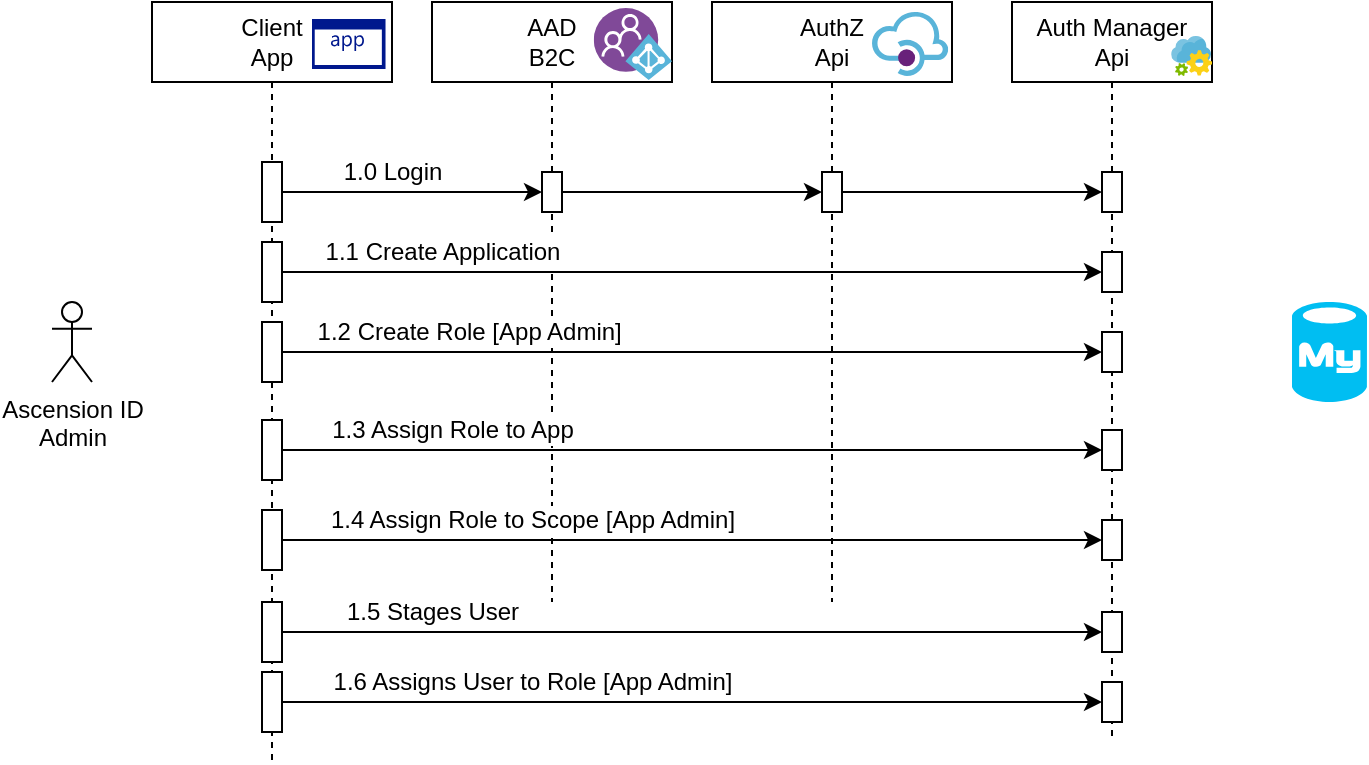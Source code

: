 <mxfile version="12.5.5" type="github" pages="3"><diagram id="1uabQeERhOWuAeejjAs9" name="0. Pre requisite"><mxGraphModel dx="946" dy="462" grid="1" gridSize="10" guides="1" tooltips="1" connect="1" arrows="1" fold="1" page="1" pageScale="1" pageWidth="850" pageHeight="1100" math="0" shadow="0"><root><mxCell id="OGrDL1-brNfw1lKDeJcv-0"/><mxCell id="OGrDL1-brNfw1lKDeJcv-1" parent="OGrDL1-brNfw1lKDeJcv-0"/><mxCell id="OGrDL1-brNfw1lKDeJcv-2" value="Ascension ID&lt;br&gt;Admin" style="shape=umlActor;verticalLabelPosition=bottom;labelBackgroundColor=#ffffff;verticalAlign=top;html=1;" vertex="1" parent="OGrDL1-brNfw1lKDeJcv-1"><mxGeometry x="80" y="250" width="20" height="40" as="geometry"/></mxCell><mxCell id="OGrDL1-brNfw1lKDeJcv-4" value="" style="verticalLabelPosition=bottom;html=1;verticalAlign=top;align=center;strokeColor=none;fillColor=#00BEF2;shape=mxgraph.azure.mysql_database;" vertex="1" parent="OGrDL1-brNfw1lKDeJcv-1"><mxGeometry x="700" y="250" width="37.5" height="50" as="geometry"/></mxCell><mxCell id="OGrDL1-brNfw1lKDeJcv-5" value="AAD&lt;br&gt;B2C" style="shape=umlLifeline;perimeter=lifelinePerimeter;whiteSpace=wrap;html=1;container=1;collapsible=0;recursiveResize=0;outlineConnect=0;" vertex="1" parent="OGrDL1-brNfw1lKDeJcv-1"><mxGeometry x="270" y="100" width="120" height="300" as="geometry"/></mxCell><mxCell id="OGrDL1-brNfw1lKDeJcv-12" value="" style="aspect=fixed;html=1;points=[];align=center;image;fontSize=12;image=img/lib/mscae/Azure_AD_B2C.svg;" vertex="1" parent="OGrDL1-brNfw1lKDeJcv-5"><mxGeometry x="80.87" y="3" width="39.13" height="36" as="geometry"/></mxCell><mxCell id="OGrDL1-brNfw1lKDeJcv-9" value="AuthZ&lt;br&gt;Api" style="shape=umlLifeline;perimeter=lifelinePerimeter;whiteSpace=wrap;html=1;container=1;collapsible=0;recursiveResize=0;outlineConnect=0;" vertex="1" parent="OGrDL1-brNfw1lKDeJcv-1"><mxGeometry x="410" y="100" width="120" height="300" as="geometry"/></mxCell><mxCell id="OGrDL1-brNfw1lKDeJcv-13" value="" style="aspect=fixed;html=1;points=[];align=center;image;fontSize=12;image=img/lib/mscae/API_Management.svg;" vertex="1" parent="OGrDL1-brNfw1lKDeJcv-9"><mxGeometry x="80" y="5" width="38.1" height="32" as="geometry"/></mxCell><mxCell id="eiMHDOom95zY1VjApmZ_-9" value="" style="html=1;points=[];perimeter=orthogonalPerimeter;" vertex="1" parent="OGrDL1-brNfw1lKDeJcv-9"><mxGeometry x="55" y="85" width="10" height="20" as="geometry"/></mxCell><mxCell id="OGrDL1-brNfw1lKDeJcv-16" style="edgeStyle=orthogonalEdgeStyle;rounded=0;orthogonalLoop=1;jettySize=auto;html=1;" edge="1" parent="OGrDL1-brNfw1lKDeJcv-1" source="D9vSsUrR1X2t0iSFym6S-19" target="D9vSsUrR1X2t0iSFym6S-12"><mxGeometry relative="1" as="geometry"><mxPoint x="590" y="220" as="targetPoint"/><mxPoint x="240" y="220" as="sourcePoint"/></mxGeometry></mxCell><mxCell id="OGrDL1-brNfw1lKDeJcv-18" value="1.1 Create Application" style="text;html=1;align=center;verticalAlign=middle;resizable=0;points=[];labelBackgroundColor=#ffffff;" vertex="1" connectable="0" parent="OGrDL1-brNfw1lKDeJcv-16"><mxGeometry y="-42" relative="1" as="geometry"><mxPoint x="-125" y="-52" as="offset"/></mxGeometry></mxCell><mxCell id="OGrDL1-brNfw1lKDeJcv-15" value="Auth Manager&lt;br&gt;Api" style="shape=umlLifeline;perimeter=lifelinePerimeter;whiteSpace=wrap;html=1;container=1;collapsible=0;recursiveResize=0;outlineConnect=0;" vertex="1" parent="OGrDL1-brNfw1lKDeJcv-1"><mxGeometry x="560" y="100" width="100" height="370" as="geometry"/></mxCell><mxCell id="OGrDL1-brNfw1lKDeJcv-14" value="" style="aspect=fixed;html=1;points=[];align=center;image;fontSize=12;image=img/lib/mscae/App_Configuration.svg;" vertex="1" parent="OGrDL1-brNfw1lKDeJcv-15"><mxGeometry x="79.59" y="17" width="20.41" height="20" as="geometry"/></mxCell><mxCell id="D9vSsUrR1X2t0iSFym6S-12" value="" style="html=1;points=[];perimeter=orthogonalPerimeter;" vertex="1" parent="OGrDL1-brNfw1lKDeJcv-15"><mxGeometry x="45" y="125" width="10" height="20" as="geometry"/></mxCell><mxCell id="D9vSsUrR1X2t0iSFym6S-29" value="" style="html=1;points=[];perimeter=orthogonalPerimeter;" vertex="1" parent="OGrDL1-brNfw1lKDeJcv-15"><mxGeometry x="45" y="165" width="10" height="20" as="geometry"/></mxCell><mxCell id="D9vSsUrR1X2t0iSFym6S-33" value="" style="html=1;points=[];perimeter=orthogonalPerimeter;" vertex="1" parent="OGrDL1-brNfw1lKDeJcv-15"><mxGeometry x="45" y="214" width="10" height="20" as="geometry"/></mxCell><mxCell id="D9vSsUrR1X2t0iSFym6S-34" value="" style="html=1;points=[];perimeter=orthogonalPerimeter;" vertex="1" parent="OGrDL1-brNfw1lKDeJcv-15"><mxGeometry x="45" y="259" width="10" height="20" as="geometry"/></mxCell><mxCell id="eiMHDOom95zY1VjApmZ_-1" value="" style="html=1;points=[];perimeter=orthogonalPerimeter;" vertex="1" parent="OGrDL1-brNfw1lKDeJcv-15"><mxGeometry x="45" y="85" width="10" height="20" as="geometry"/></mxCell><mxCell id="KYAaj5ieSQNmhuFeXn8u-0" value="" style="html=1;points=[];perimeter=orthogonalPerimeter;" vertex="1" parent="OGrDL1-brNfw1lKDeJcv-15"><mxGeometry x="45" y="305" width="10" height="20" as="geometry"/></mxCell><mxCell id="KYAaj5ieSQNmhuFeXn8u-4" value="" style="html=1;points=[];perimeter=orthogonalPerimeter;" vertex="1" parent="OGrDL1-brNfw1lKDeJcv-15"><mxGeometry x="45" y="340" width="10" height="20" as="geometry"/></mxCell><mxCell id="D9vSsUrR1X2t0iSFym6S-16" value="Client&lt;br&gt;App" style="shape=umlLifeline;perimeter=lifelinePerimeter;whiteSpace=wrap;html=1;container=1;collapsible=0;recursiveResize=0;outlineConnect=0;" vertex="1" parent="OGrDL1-brNfw1lKDeJcv-1"><mxGeometry x="130" y="100" width="120" height="380" as="geometry"/></mxCell><mxCell id="D9vSsUrR1X2t0iSFym6S-18" value="" style="aspect=fixed;pointerEvents=1;shadow=0;dashed=0;html=1;strokeColor=none;labelPosition=center;verticalLabelPosition=bottom;verticalAlign=top;align=center;fillColor=#00188D;shape=mxgraph.mscae.enterprise.application" vertex="1" parent="D9vSsUrR1X2t0iSFym6S-16"><mxGeometry x="80" y="8.5" width="36.76" height="25" as="geometry"/></mxCell><mxCell id="D9vSsUrR1X2t0iSFym6S-19" value="" style="html=1;points=[];perimeter=orthogonalPerimeter;" vertex="1" parent="D9vSsUrR1X2t0iSFym6S-16"><mxGeometry x="55" y="120" width="10" height="30" as="geometry"/></mxCell><mxCell id="D9vSsUrR1X2t0iSFym6S-30" value="" style="html=1;points=[];perimeter=orthogonalPerimeter;" vertex="1" parent="D9vSsUrR1X2t0iSFym6S-16"><mxGeometry x="55" y="160" width="10" height="30" as="geometry"/></mxCell><mxCell id="D9vSsUrR1X2t0iSFym6S-35" value="" style="html=1;points=[];perimeter=orthogonalPerimeter;" vertex="1" parent="D9vSsUrR1X2t0iSFym6S-16"><mxGeometry x="55" y="209" width="10" height="30" as="geometry"/></mxCell><mxCell id="D9vSsUrR1X2t0iSFym6S-36" value="" style="html=1;points=[];perimeter=orthogonalPerimeter;" vertex="1" parent="D9vSsUrR1X2t0iSFym6S-16"><mxGeometry x="55" y="254" width="10" height="30" as="geometry"/></mxCell><mxCell id="eiMHDOom95zY1VjApmZ_-0" value="" style="html=1;points=[];perimeter=orthogonalPerimeter;" vertex="1" parent="D9vSsUrR1X2t0iSFym6S-16"><mxGeometry x="55" y="80" width="10" height="30" as="geometry"/></mxCell><mxCell id="KYAaj5ieSQNmhuFeXn8u-1" value="" style="html=1;points=[];perimeter=orthogonalPerimeter;" vertex="1" parent="D9vSsUrR1X2t0iSFym6S-16"><mxGeometry x="55" y="300" width="10" height="30" as="geometry"/></mxCell><mxCell id="KYAaj5ieSQNmhuFeXn8u-5" value="" style="html=1;points=[];perimeter=orthogonalPerimeter;" vertex="1" parent="D9vSsUrR1X2t0iSFym6S-16"><mxGeometry x="55" y="335" width="10" height="30" as="geometry"/></mxCell><mxCell id="D9vSsUrR1X2t0iSFym6S-27" style="edgeStyle=orthogonalEdgeStyle;rounded=0;orthogonalLoop=1;jettySize=auto;html=1;" edge="1" parent="OGrDL1-brNfw1lKDeJcv-1" source="D9vSsUrR1X2t0iSFym6S-30" target="D9vSsUrR1X2t0iSFym6S-29"><mxGeometry relative="1" as="geometry"><mxPoint x="610" y="253" as="targetPoint"/><mxPoint x="260" y="253" as="sourcePoint"/></mxGeometry></mxCell><mxCell id="D9vSsUrR1X2t0iSFym6S-28" value="1.2 Create Role [App Admin]&amp;nbsp;" style="text;html=1;align=center;verticalAlign=middle;resizable=0;points=[];labelBackgroundColor=#ffffff;" vertex="1" connectable="0" parent="D9vSsUrR1X2t0iSFym6S-27"><mxGeometry y="-42" relative="1" as="geometry"><mxPoint x="-110" y="-52" as="offset"/></mxGeometry></mxCell><mxCell id="D9vSsUrR1X2t0iSFym6S-31" style="edgeStyle=orthogonalEdgeStyle;rounded=0;orthogonalLoop=1;jettySize=auto;html=1;" edge="1" parent="OGrDL1-brNfw1lKDeJcv-1" source="D9vSsUrR1X2t0iSFym6S-35" target="D9vSsUrR1X2t0iSFym6S-33"><mxGeometry relative="1" as="geometry"><mxPoint x="600" y="309" as="targetPoint"/><mxPoint x="250" y="309" as="sourcePoint"/></mxGeometry></mxCell><mxCell id="D9vSsUrR1X2t0iSFym6S-32" value="1.3 Assign Role to App" style="text;html=1;align=center;verticalAlign=middle;resizable=0;points=[];labelBackgroundColor=#ffffff;" vertex="1" connectable="0" parent="D9vSsUrR1X2t0iSFym6S-31"><mxGeometry y="-42" relative="1" as="geometry"><mxPoint x="-120" y="-52" as="offset"/></mxGeometry></mxCell><mxCell id="D9vSsUrR1X2t0iSFym6S-37" style="edgeStyle=orthogonalEdgeStyle;rounded=0;orthogonalLoop=1;jettySize=auto;html=1;" edge="1" parent="OGrDL1-brNfw1lKDeJcv-1" source="D9vSsUrR1X2t0iSFym6S-36" target="D9vSsUrR1X2t0iSFym6S-34"><mxGeometry relative="1" as="geometry"><mxPoint x="620" y="342" as="targetPoint"/><mxPoint x="270" y="342" as="sourcePoint"/></mxGeometry></mxCell><mxCell id="D9vSsUrR1X2t0iSFym6S-38" value="1.4 Assign Role to Scope [App Admin]" style="text;html=1;align=center;verticalAlign=middle;resizable=0;points=[];labelBackgroundColor=#ffffff;" vertex="1" connectable="0" parent="D9vSsUrR1X2t0iSFym6S-37"><mxGeometry y="-42" relative="1" as="geometry"><mxPoint x="-80" y="-52" as="offset"/></mxGeometry></mxCell><mxCell id="eiMHDOom95zY1VjApmZ_-10" style="edgeStyle=orthogonalEdgeStyle;rounded=0;orthogonalLoop=1;jettySize=auto;html=1;" edge="1" parent="OGrDL1-brNfw1lKDeJcv-1" source="eiMHDOom95zY1VjApmZ_-5" target="eiMHDOom95zY1VjApmZ_-9"><mxGeometry relative="1" as="geometry"/></mxCell><mxCell id="eiMHDOom95zY1VjApmZ_-5" value="" style="html=1;points=[];perimeter=orthogonalPerimeter;" vertex="1" parent="OGrDL1-brNfw1lKDeJcv-1"><mxGeometry x="325" y="185" width="10" height="20" as="geometry"/></mxCell><mxCell id="eiMHDOom95zY1VjApmZ_-7" style="edgeStyle=orthogonalEdgeStyle;rounded=0;orthogonalLoop=1;jettySize=auto;html=1;" edge="1" parent="OGrDL1-brNfw1lKDeJcv-1" source="eiMHDOom95zY1VjApmZ_-0" target="eiMHDOom95zY1VjApmZ_-5"><mxGeometry relative="1" as="geometry"><mxPoint x="250" y="195" as="targetPoint"/></mxGeometry></mxCell><mxCell id="eiMHDOom95zY1VjApmZ_-8" value="1.0 Login" style="text;html=1;align=center;verticalAlign=middle;resizable=0;points=[];labelBackgroundColor=#ffffff;" vertex="1" connectable="0" parent="eiMHDOom95zY1VjApmZ_-7"><mxGeometry x="-0.061" y="-2" relative="1" as="geometry"><mxPoint x="-6" y="-12" as="offset"/></mxGeometry></mxCell><mxCell id="eiMHDOom95zY1VjApmZ_-11" style="edgeStyle=orthogonalEdgeStyle;rounded=0;orthogonalLoop=1;jettySize=auto;html=1;" edge="1" parent="OGrDL1-brNfw1lKDeJcv-1" source="eiMHDOom95zY1VjApmZ_-9" target="eiMHDOom95zY1VjApmZ_-1"><mxGeometry relative="1" as="geometry"/></mxCell><mxCell id="KYAaj5ieSQNmhuFeXn8u-2" style="edgeStyle=orthogonalEdgeStyle;rounded=0;orthogonalLoop=1;jettySize=auto;html=1;" edge="1" parent="OGrDL1-brNfw1lKDeJcv-1" source="KYAaj5ieSQNmhuFeXn8u-1" target="KYAaj5ieSQNmhuFeXn8u-0"><mxGeometry relative="1" as="geometry"><mxPoint x="630" y="352" as="targetPoint"/><mxPoint x="280" y="352" as="sourcePoint"/></mxGeometry></mxCell><mxCell id="KYAaj5ieSQNmhuFeXn8u-3" value="1.5 Stages User" style="text;html=1;align=center;verticalAlign=middle;resizable=0;points=[];labelBackgroundColor=#ffffff;" vertex="1" connectable="0" parent="KYAaj5ieSQNmhuFeXn8u-2"><mxGeometry y="-42" relative="1" as="geometry"><mxPoint x="-130" y="-52" as="offset"/></mxGeometry></mxCell><mxCell id="KYAaj5ieSQNmhuFeXn8u-6" style="edgeStyle=orthogonalEdgeStyle;rounded=0;orthogonalLoop=1;jettySize=auto;html=1;" edge="1" parent="OGrDL1-brNfw1lKDeJcv-1" source="KYAaj5ieSQNmhuFeXn8u-5" target="KYAaj5ieSQNmhuFeXn8u-4"><mxGeometry relative="1" as="geometry"><mxPoint x="640" y="362" as="targetPoint"/><mxPoint x="290" y="362" as="sourcePoint"/></mxGeometry></mxCell><mxCell id="KYAaj5ieSQNmhuFeXn8u-7" value="1.6 Assigns User to Role [App Admin]" style="text;html=1;align=center;verticalAlign=middle;resizable=0;points=[];labelBackgroundColor=#ffffff;" vertex="1" connectable="0" parent="KYAaj5ieSQNmhuFeXn8u-6"><mxGeometry y="-42" relative="1" as="geometry"><mxPoint x="-80" y="-52" as="offset"/></mxGeometry></mxCell></root></mxGraphModel></diagram><diagram name="1. Setup App" id="fEZ6ZcxSVqfIDwZU3dxg"><mxGraphModel dx="946" dy="462" grid="1" gridSize="10" guides="1" tooltips="1" connect="1" arrows="1" fold="1" page="1" pageScale="1" pageWidth="850" pageHeight="1100" math="0" shadow="0"><root><mxCell id="V_QzxUII1OOOclMUgKRZ-0"/><mxCell id="V_QzxUII1OOOclMUgKRZ-1" parent="V_QzxUII1OOOclMUgKRZ-0"/><mxCell id="V_QzxUII1OOOclMUgKRZ-2" value="Ascension ID&lt;br&gt;Admin" style="shape=umlActor;verticalLabelPosition=bottom;labelBackgroundColor=#ffffff;verticalAlign=top;html=1;" vertex="1" parent="V_QzxUII1OOOclMUgKRZ-1"><mxGeometry x="80" y="250" width="20" height="40" as="geometry"/></mxCell><mxCell id="V_QzxUII1OOOclMUgKRZ-3" value="" style="verticalLabelPosition=bottom;html=1;verticalAlign=top;align=center;strokeColor=none;fillColor=#00BEF2;shape=mxgraph.azure.mysql_database;" vertex="1" parent="V_QzxUII1OOOclMUgKRZ-1"><mxGeometry x="700" y="250" width="37.5" height="50" as="geometry"/></mxCell><mxCell id="V_QzxUII1OOOclMUgKRZ-4" value="AAD&lt;br&gt;B2C" style="shape=umlLifeline;perimeter=lifelinePerimeter;whiteSpace=wrap;html=1;container=1;collapsible=0;recursiveResize=0;outlineConnect=0;" vertex="1" parent="V_QzxUII1OOOclMUgKRZ-1"><mxGeometry x="270" y="100" width="120" height="300" as="geometry"/></mxCell><mxCell id="V_QzxUII1OOOclMUgKRZ-5" value="" style="aspect=fixed;html=1;points=[];align=center;image;fontSize=12;image=img/lib/mscae/Azure_AD_B2C.svg;" vertex="1" parent="V_QzxUII1OOOclMUgKRZ-4"><mxGeometry x="80.87" y="3" width="39.13" height="36" as="geometry"/></mxCell><mxCell id="V_QzxUII1OOOclMUgKRZ-6" value="AuthZ&lt;br&gt;Api" style="shape=umlLifeline;perimeter=lifelinePerimeter;whiteSpace=wrap;html=1;container=1;collapsible=0;recursiveResize=0;outlineConnect=0;" vertex="1" parent="V_QzxUII1OOOclMUgKRZ-1"><mxGeometry x="410" y="100" width="120" height="300" as="geometry"/></mxCell><mxCell id="V_QzxUII1OOOclMUgKRZ-7" value="" style="aspect=fixed;html=1;points=[];align=center;image;fontSize=12;image=img/lib/mscae/API_Management.svg;" vertex="1" parent="V_QzxUII1OOOclMUgKRZ-6"><mxGeometry x="80" y="5" width="38.1" height="32" as="geometry"/></mxCell><mxCell id="V_QzxUII1OOOclMUgKRZ-8" value="" style="html=1;points=[];perimeter=orthogonalPerimeter;" vertex="1" parent="V_QzxUII1OOOclMUgKRZ-6"><mxGeometry x="55" y="85" width="10" height="20" as="geometry"/></mxCell><mxCell id="V_QzxUII1OOOclMUgKRZ-9" style="edgeStyle=orthogonalEdgeStyle;rounded=0;orthogonalLoop=1;jettySize=auto;html=1;" edge="1" parent="V_QzxUII1OOOclMUgKRZ-1" source="V_QzxUII1OOOclMUgKRZ-22" target="V_QzxUII1OOOclMUgKRZ-13"><mxGeometry relative="1" as="geometry"><mxPoint x="590" y="220" as="targetPoint"/><mxPoint x="240" y="220" as="sourcePoint"/></mxGeometry></mxCell><mxCell id="V_QzxUII1OOOclMUgKRZ-10" value="1.1 Create Application" style="text;html=1;align=center;verticalAlign=middle;resizable=0;points=[];labelBackgroundColor=#ffffff;" vertex="1" connectable="0" parent="V_QzxUII1OOOclMUgKRZ-9"><mxGeometry y="-42" relative="1" as="geometry"><mxPoint x="-125" y="-52" as="offset"/></mxGeometry></mxCell><mxCell id="V_QzxUII1OOOclMUgKRZ-11" value="Auth Manager&lt;br&gt;Api" style="shape=umlLifeline;perimeter=lifelinePerimeter;whiteSpace=wrap;html=1;container=1;collapsible=0;recursiveResize=0;outlineConnect=0;" vertex="1" parent="V_QzxUII1OOOclMUgKRZ-1"><mxGeometry x="560" y="100" width="100" height="370" as="geometry"/></mxCell><mxCell id="V_QzxUII1OOOclMUgKRZ-12" value="" style="aspect=fixed;html=1;points=[];align=center;image;fontSize=12;image=img/lib/mscae/App_Configuration.svg;" vertex="1" parent="V_QzxUII1OOOclMUgKRZ-11"><mxGeometry x="79.59" y="17" width="20.41" height="20" as="geometry"/></mxCell><mxCell id="V_QzxUII1OOOclMUgKRZ-13" value="" style="html=1;points=[];perimeter=orthogonalPerimeter;" vertex="1" parent="V_QzxUII1OOOclMUgKRZ-11"><mxGeometry x="45" y="125" width="10" height="20" as="geometry"/></mxCell><mxCell id="V_QzxUII1OOOclMUgKRZ-14" value="" style="html=1;points=[];perimeter=orthogonalPerimeter;" vertex="1" parent="V_QzxUII1OOOclMUgKRZ-11"><mxGeometry x="45" y="165" width="10" height="20" as="geometry"/></mxCell><mxCell id="V_QzxUII1OOOclMUgKRZ-15" value="" style="html=1;points=[];perimeter=orthogonalPerimeter;" vertex="1" parent="V_QzxUII1OOOclMUgKRZ-11"><mxGeometry x="45" y="214" width="10" height="20" as="geometry"/></mxCell><mxCell id="V_QzxUII1OOOclMUgKRZ-16" value="" style="html=1;points=[];perimeter=orthogonalPerimeter;" vertex="1" parent="V_QzxUII1OOOclMUgKRZ-11"><mxGeometry x="45" y="259" width="10" height="20" as="geometry"/></mxCell><mxCell id="V_QzxUII1OOOclMUgKRZ-17" value="" style="html=1;points=[];perimeter=orthogonalPerimeter;" vertex="1" parent="V_QzxUII1OOOclMUgKRZ-11"><mxGeometry x="45" y="85" width="10" height="20" as="geometry"/></mxCell><mxCell id="V_QzxUII1OOOclMUgKRZ-18" value="" style="html=1;points=[];perimeter=orthogonalPerimeter;" vertex="1" parent="V_QzxUII1OOOclMUgKRZ-11"><mxGeometry x="45" y="305" width="10" height="20" as="geometry"/></mxCell><mxCell id="V_QzxUII1OOOclMUgKRZ-19" value="" style="html=1;points=[];perimeter=orthogonalPerimeter;" vertex="1" parent="V_QzxUII1OOOclMUgKRZ-11"><mxGeometry x="45" y="340" width="10" height="20" as="geometry"/></mxCell><mxCell id="V_QzxUII1OOOclMUgKRZ-20" value="Client&lt;br&gt;App" style="shape=umlLifeline;perimeter=lifelinePerimeter;whiteSpace=wrap;html=1;container=1;collapsible=0;recursiveResize=0;outlineConnect=0;" vertex="1" parent="V_QzxUII1OOOclMUgKRZ-1"><mxGeometry x="130" y="100" width="120" height="380" as="geometry"/></mxCell><mxCell id="V_QzxUII1OOOclMUgKRZ-21" value="" style="aspect=fixed;pointerEvents=1;shadow=0;dashed=0;html=1;strokeColor=none;labelPosition=center;verticalLabelPosition=bottom;verticalAlign=top;align=center;fillColor=#00188D;shape=mxgraph.mscae.enterprise.application" vertex="1" parent="V_QzxUII1OOOclMUgKRZ-20"><mxGeometry x="80" y="8.5" width="36.76" height="25" as="geometry"/></mxCell><mxCell id="V_QzxUII1OOOclMUgKRZ-22" value="" style="html=1;points=[];perimeter=orthogonalPerimeter;" vertex="1" parent="V_QzxUII1OOOclMUgKRZ-20"><mxGeometry x="55" y="120" width="10" height="30" as="geometry"/></mxCell><mxCell id="V_QzxUII1OOOclMUgKRZ-23" value="" style="html=1;points=[];perimeter=orthogonalPerimeter;" vertex="1" parent="V_QzxUII1OOOclMUgKRZ-20"><mxGeometry x="55" y="160" width="10" height="30" as="geometry"/></mxCell><mxCell id="V_QzxUII1OOOclMUgKRZ-24" value="" style="html=1;points=[];perimeter=orthogonalPerimeter;" vertex="1" parent="V_QzxUII1OOOclMUgKRZ-20"><mxGeometry x="55" y="209" width="10" height="30" as="geometry"/></mxCell><mxCell id="V_QzxUII1OOOclMUgKRZ-25" value="" style="html=1;points=[];perimeter=orthogonalPerimeter;" vertex="1" parent="V_QzxUII1OOOclMUgKRZ-20"><mxGeometry x="55" y="254" width="10" height="30" as="geometry"/></mxCell><mxCell id="V_QzxUII1OOOclMUgKRZ-26" value="" style="html=1;points=[];perimeter=orthogonalPerimeter;" vertex="1" parent="V_QzxUII1OOOclMUgKRZ-20"><mxGeometry x="55" y="80" width="10" height="30" as="geometry"/></mxCell><mxCell id="V_QzxUII1OOOclMUgKRZ-27" value="" style="html=1;points=[];perimeter=orthogonalPerimeter;" vertex="1" parent="V_QzxUII1OOOclMUgKRZ-20"><mxGeometry x="55" y="300" width="10" height="30" as="geometry"/></mxCell><mxCell id="V_QzxUII1OOOclMUgKRZ-28" value="" style="html=1;points=[];perimeter=orthogonalPerimeter;" vertex="1" parent="V_QzxUII1OOOclMUgKRZ-20"><mxGeometry x="55" y="335" width="10" height="30" as="geometry"/></mxCell><mxCell id="V_QzxUII1OOOclMUgKRZ-29" style="edgeStyle=orthogonalEdgeStyle;rounded=0;orthogonalLoop=1;jettySize=auto;html=1;" edge="1" parent="V_QzxUII1OOOclMUgKRZ-1" source="V_QzxUII1OOOclMUgKRZ-23" target="V_QzxUII1OOOclMUgKRZ-14"><mxGeometry relative="1" as="geometry"><mxPoint x="610" y="253" as="targetPoint"/><mxPoint x="260" y="253" as="sourcePoint"/></mxGeometry></mxCell><mxCell id="V_QzxUII1OOOclMUgKRZ-30" value="1.2 Create Role [App Admin]&amp;nbsp;" style="text;html=1;align=center;verticalAlign=middle;resizable=0;points=[];labelBackgroundColor=#ffffff;" vertex="1" connectable="0" parent="V_QzxUII1OOOclMUgKRZ-29"><mxGeometry y="-42" relative="1" as="geometry"><mxPoint x="-110" y="-52" as="offset"/></mxGeometry></mxCell><mxCell id="V_QzxUII1OOOclMUgKRZ-31" style="edgeStyle=orthogonalEdgeStyle;rounded=0;orthogonalLoop=1;jettySize=auto;html=1;" edge="1" parent="V_QzxUII1OOOclMUgKRZ-1" source="V_QzxUII1OOOclMUgKRZ-24" target="V_QzxUII1OOOclMUgKRZ-15"><mxGeometry relative="1" as="geometry"><mxPoint x="600" y="309" as="targetPoint"/><mxPoint x="250" y="309" as="sourcePoint"/></mxGeometry></mxCell><mxCell id="V_QzxUII1OOOclMUgKRZ-32" value="1.3 Assign Role to App" style="text;html=1;align=center;verticalAlign=middle;resizable=0;points=[];labelBackgroundColor=#ffffff;" vertex="1" connectable="0" parent="V_QzxUII1OOOclMUgKRZ-31"><mxGeometry y="-42" relative="1" as="geometry"><mxPoint x="-120" y="-52" as="offset"/></mxGeometry></mxCell><mxCell id="V_QzxUII1OOOclMUgKRZ-33" style="edgeStyle=orthogonalEdgeStyle;rounded=0;orthogonalLoop=1;jettySize=auto;html=1;" edge="1" parent="V_QzxUII1OOOclMUgKRZ-1" source="V_QzxUII1OOOclMUgKRZ-25" target="V_QzxUII1OOOclMUgKRZ-16"><mxGeometry relative="1" as="geometry"><mxPoint x="620" y="342" as="targetPoint"/><mxPoint x="270" y="342" as="sourcePoint"/></mxGeometry></mxCell><mxCell id="V_QzxUII1OOOclMUgKRZ-34" value="1.4 Assign Role to Scope [App Admin]" style="text;html=1;align=center;verticalAlign=middle;resizable=0;points=[];labelBackgroundColor=#ffffff;" vertex="1" connectable="0" parent="V_QzxUII1OOOclMUgKRZ-33"><mxGeometry y="-42" relative="1" as="geometry"><mxPoint x="-80" y="-52" as="offset"/></mxGeometry></mxCell><mxCell id="V_QzxUII1OOOclMUgKRZ-35" style="edgeStyle=orthogonalEdgeStyle;rounded=0;orthogonalLoop=1;jettySize=auto;html=1;" edge="1" parent="V_QzxUII1OOOclMUgKRZ-1" source="V_QzxUII1OOOclMUgKRZ-36" target="V_QzxUII1OOOclMUgKRZ-8"><mxGeometry relative="1" as="geometry"/></mxCell><mxCell id="V_QzxUII1OOOclMUgKRZ-36" value="" style="html=1;points=[];perimeter=orthogonalPerimeter;" vertex="1" parent="V_QzxUII1OOOclMUgKRZ-1"><mxGeometry x="325" y="185" width="10" height="20" as="geometry"/></mxCell><mxCell id="V_QzxUII1OOOclMUgKRZ-37" style="edgeStyle=orthogonalEdgeStyle;rounded=0;orthogonalLoop=1;jettySize=auto;html=1;" edge="1" parent="V_QzxUII1OOOclMUgKRZ-1" source="V_QzxUII1OOOclMUgKRZ-26" target="V_QzxUII1OOOclMUgKRZ-36"><mxGeometry relative="1" as="geometry"><mxPoint x="250" y="195" as="targetPoint"/></mxGeometry></mxCell><mxCell id="V_QzxUII1OOOclMUgKRZ-38" value="1.0 Login" style="text;html=1;align=center;verticalAlign=middle;resizable=0;points=[];labelBackgroundColor=#ffffff;" vertex="1" connectable="0" parent="V_QzxUII1OOOclMUgKRZ-37"><mxGeometry x="-0.061" y="-2" relative="1" as="geometry"><mxPoint x="-6" y="-12" as="offset"/></mxGeometry></mxCell><mxCell id="V_QzxUII1OOOclMUgKRZ-39" style="edgeStyle=orthogonalEdgeStyle;rounded=0;orthogonalLoop=1;jettySize=auto;html=1;" edge="1" parent="V_QzxUII1OOOclMUgKRZ-1" source="V_QzxUII1OOOclMUgKRZ-8" target="V_QzxUII1OOOclMUgKRZ-17"><mxGeometry relative="1" as="geometry"/></mxCell><mxCell id="V_QzxUII1OOOclMUgKRZ-40" style="edgeStyle=orthogonalEdgeStyle;rounded=0;orthogonalLoop=1;jettySize=auto;html=1;" edge="1" parent="V_QzxUII1OOOclMUgKRZ-1" source="V_QzxUII1OOOclMUgKRZ-27" target="V_QzxUII1OOOclMUgKRZ-18"><mxGeometry relative="1" as="geometry"><mxPoint x="630" y="352" as="targetPoint"/><mxPoint x="280" y="352" as="sourcePoint"/></mxGeometry></mxCell><mxCell id="V_QzxUII1OOOclMUgKRZ-41" value="1.5 Stages User" style="text;html=1;align=center;verticalAlign=middle;resizable=0;points=[];labelBackgroundColor=#ffffff;" vertex="1" connectable="0" parent="V_QzxUII1OOOclMUgKRZ-40"><mxGeometry y="-42" relative="1" as="geometry"><mxPoint x="-130" y="-52" as="offset"/></mxGeometry></mxCell><mxCell id="V_QzxUII1OOOclMUgKRZ-42" style="edgeStyle=orthogonalEdgeStyle;rounded=0;orthogonalLoop=1;jettySize=auto;html=1;" edge="1" parent="V_QzxUII1OOOclMUgKRZ-1" source="V_QzxUII1OOOclMUgKRZ-28" target="V_QzxUII1OOOclMUgKRZ-19"><mxGeometry relative="1" as="geometry"><mxPoint x="640" y="362" as="targetPoint"/><mxPoint x="290" y="362" as="sourcePoint"/></mxGeometry></mxCell><mxCell id="V_QzxUII1OOOclMUgKRZ-43" value="1.6 Assigns User to Role [App Admin]" style="text;html=1;align=center;verticalAlign=middle;resizable=0;points=[];labelBackgroundColor=#ffffff;" vertex="1" connectable="0" parent="V_QzxUII1OOOclMUgKRZ-42"><mxGeometry y="-42" relative="1" as="geometry"><mxPoint x="-80" y="-52" as="offset"/></mxGeometry></mxCell></root></mxGraphModel></diagram><diagram name="2. App Admin Completes Registration" id="3_FM35gRBM1DzMm-ahKc"><mxGraphModel dx="946" dy="462" grid="1" gridSize="10" guides="1" tooltips="1" connect="1" arrows="1" fold="1" page="1" pageScale="1" pageWidth="850" pageHeight="1100" math="0" shadow="0"><root><mxCell id="BCBVXyrQaaoErh-lzAoq-0"/><mxCell id="BCBVXyrQaaoErh-lzAoq-1" parent="BCBVXyrQaaoErh-lzAoq-0"/><mxCell id="BCBVXyrQaaoErh-lzAoq-2" value="Ascension ID&lt;br&gt;Admin" style="shape=umlActor;verticalLabelPosition=bottom;labelBackgroundColor=#ffffff;verticalAlign=top;html=1;" vertex="1" parent="BCBVXyrQaaoErh-lzAoq-1"><mxGeometry x="80" y="250" width="20" height="40" as="geometry"/></mxCell><mxCell id="BCBVXyrQaaoErh-lzAoq-3" value="" style="verticalLabelPosition=bottom;html=1;verticalAlign=top;align=center;strokeColor=none;fillColor=#00BEF2;shape=mxgraph.azure.mysql_database;" vertex="1" parent="BCBVXyrQaaoErh-lzAoq-1"><mxGeometry x="700" y="250" width="37.5" height="50" as="geometry"/></mxCell><mxCell id="BCBVXyrQaaoErh-lzAoq-4" value="AAD&lt;br&gt;B2C" style="shape=umlLifeline;perimeter=lifelinePerimeter;whiteSpace=wrap;html=1;container=1;collapsible=0;recursiveResize=0;outlineConnect=0;" vertex="1" parent="BCBVXyrQaaoErh-lzAoq-1"><mxGeometry x="270" y="100" width="120" height="300" as="geometry"/></mxCell><mxCell id="BCBVXyrQaaoErh-lzAoq-5" value="" style="aspect=fixed;html=1;points=[];align=center;image;fontSize=12;image=img/lib/mscae/Azure_AD_B2C.svg;" vertex="1" parent="BCBVXyrQaaoErh-lzAoq-4"><mxGeometry x="80.87" y="3" width="39.13" height="36" as="geometry"/></mxCell><mxCell id="BCBVXyrQaaoErh-lzAoq-6" value="AuthZ&lt;br&gt;Api" style="shape=umlLifeline;perimeter=lifelinePerimeter;whiteSpace=wrap;html=1;container=1;collapsible=0;recursiveResize=0;outlineConnect=0;" vertex="1" parent="BCBVXyrQaaoErh-lzAoq-1"><mxGeometry x="410" y="100" width="120" height="300" as="geometry"/></mxCell><mxCell id="BCBVXyrQaaoErh-lzAoq-7" value="" style="aspect=fixed;html=1;points=[];align=center;image;fontSize=12;image=img/lib/mscae/API_Management.svg;" vertex="1" parent="BCBVXyrQaaoErh-lzAoq-6"><mxGeometry x="80" y="5" width="38.1" height="32" as="geometry"/></mxCell><mxCell id="BCBVXyrQaaoErh-lzAoq-8" value="" style="html=1;points=[];perimeter=orthogonalPerimeter;" vertex="1" parent="BCBVXyrQaaoErh-lzAoq-6"><mxGeometry x="55" y="85" width="10" height="20" as="geometry"/></mxCell><mxCell id="BCBVXyrQaaoErh-lzAoq-9" style="edgeStyle=orthogonalEdgeStyle;rounded=0;orthogonalLoop=1;jettySize=auto;html=1;" edge="1" parent="BCBVXyrQaaoErh-lzAoq-1" source="BCBVXyrQaaoErh-lzAoq-22" target="BCBVXyrQaaoErh-lzAoq-13"><mxGeometry relative="1" as="geometry"><mxPoint x="590" y="220" as="targetPoint"/><mxPoint x="240" y="220" as="sourcePoint"/></mxGeometry></mxCell><mxCell id="BCBVXyrQaaoErh-lzAoq-10" value="1.1 Create Application" style="text;html=1;align=center;verticalAlign=middle;resizable=0;points=[];labelBackgroundColor=#ffffff;" vertex="1" connectable="0" parent="BCBVXyrQaaoErh-lzAoq-9"><mxGeometry y="-42" relative="1" as="geometry"><mxPoint x="-125" y="-52" as="offset"/></mxGeometry></mxCell><mxCell id="BCBVXyrQaaoErh-lzAoq-11" value="Auth Manager&lt;br&gt;Api" style="shape=umlLifeline;perimeter=lifelinePerimeter;whiteSpace=wrap;html=1;container=1;collapsible=0;recursiveResize=0;outlineConnect=0;" vertex="1" parent="BCBVXyrQaaoErh-lzAoq-1"><mxGeometry x="560" y="100" width="100" height="370" as="geometry"/></mxCell><mxCell id="BCBVXyrQaaoErh-lzAoq-12" value="" style="aspect=fixed;html=1;points=[];align=center;image;fontSize=12;image=img/lib/mscae/App_Configuration.svg;" vertex="1" parent="BCBVXyrQaaoErh-lzAoq-11"><mxGeometry x="79.59" y="17" width="20.41" height="20" as="geometry"/></mxCell><mxCell id="BCBVXyrQaaoErh-lzAoq-13" value="" style="html=1;points=[];perimeter=orthogonalPerimeter;" vertex="1" parent="BCBVXyrQaaoErh-lzAoq-11"><mxGeometry x="45" y="125" width="10" height="20" as="geometry"/></mxCell><mxCell id="BCBVXyrQaaoErh-lzAoq-14" value="" style="html=1;points=[];perimeter=orthogonalPerimeter;" vertex="1" parent="BCBVXyrQaaoErh-lzAoq-11"><mxGeometry x="45" y="165" width="10" height="20" as="geometry"/></mxCell><mxCell id="BCBVXyrQaaoErh-lzAoq-15" value="" style="html=1;points=[];perimeter=orthogonalPerimeter;" vertex="1" parent="BCBVXyrQaaoErh-lzAoq-11"><mxGeometry x="45" y="214" width="10" height="20" as="geometry"/></mxCell><mxCell id="BCBVXyrQaaoErh-lzAoq-16" value="" style="html=1;points=[];perimeter=orthogonalPerimeter;" vertex="1" parent="BCBVXyrQaaoErh-lzAoq-11"><mxGeometry x="45" y="259" width="10" height="20" as="geometry"/></mxCell><mxCell id="BCBVXyrQaaoErh-lzAoq-17" value="" style="html=1;points=[];perimeter=orthogonalPerimeter;" vertex="1" parent="BCBVXyrQaaoErh-lzAoq-11"><mxGeometry x="45" y="85" width="10" height="20" as="geometry"/></mxCell><mxCell id="BCBVXyrQaaoErh-lzAoq-18" value="" style="html=1;points=[];perimeter=orthogonalPerimeter;" vertex="1" parent="BCBVXyrQaaoErh-lzAoq-11"><mxGeometry x="45" y="305" width="10" height="20" as="geometry"/></mxCell><mxCell id="BCBVXyrQaaoErh-lzAoq-19" value="" style="html=1;points=[];perimeter=orthogonalPerimeter;" vertex="1" parent="BCBVXyrQaaoErh-lzAoq-11"><mxGeometry x="45" y="340" width="10" height="20" as="geometry"/></mxCell><mxCell id="BCBVXyrQaaoErh-lzAoq-20" value="Client&lt;br&gt;App" style="shape=umlLifeline;perimeter=lifelinePerimeter;whiteSpace=wrap;html=1;container=1;collapsible=0;recursiveResize=0;outlineConnect=0;" vertex="1" parent="BCBVXyrQaaoErh-lzAoq-1"><mxGeometry x="130" y="100" width="120" height="380" as="geometry"/></mxCell><mxCell id="BCBVXyrQaaoErh-lzAoq-21" value="" style="aspect=fixed;pointerEvents=1;shadow=0;dashed=0;html=1;strokeColor=none;labelPosition=center;verticalLabelPosition=bottom;verticalAlign=top;align=center;fillColor=#00188D;shape=mxgraph.mscae.enterprise.application" vertex="1" parent="BCBVXyrQaaoErh-lzAoq-20"><mxGeometry x="80" y="8.5" width="36.76" height="25" as="geometry"/></mxCell><mxCell id="BCBVXyrQaaoErh-lzAoq-22" value="" style="html=1;points=[];perimeter=orthogonalPerimeter;" vertex="1" parent="BCBVXyrQaaoErh-lzAoq-20"><mxGeometry x="55" y="120" width="10" height="30" as="geometry"/></mxCell><mxCell id="BCBVXyrQaaoErh-lzAoq-23" value="" style="html=1;points=[];perimeter=orthogonalPerimeter;" vertex="1" parent="BCBVXyrQaaoErh-lzAoq-20"><mxGeometry x="55" y="160" width="10" height="30" as="geometry"/></mxCell><mxCell id="BCBVXyrQaaoErh-lzAoq-24" value="" style="html=1;points=[];perimeter=orthogonalPerimeter;" vertex="1" parent="BCBVXyrQaaoErh-lzAoq-20"><mxGeometry x="55" y="209" width="10" height="30" as="geometry"/></mxCell><mxCell id="BCBVXyrQaaoErh-lzAoq-25" value="" style="html=1;points=[];perimeter=orthogonalPerimeter;" vertex="1" parent="BCBVXyrQaaoErh-lzAoq-20"><mxGeometry x="55" y="254" width="10" height="30" as="geometry"/></mxCell><mxCell id="BCBVXyrQaaoErh-lzAoq-26" value="" style="html=1;points=[];perimeter=orthogonalPerimeter;" vertex="1" parent="BCBVXyrQaaoErh-lzAoq-20"><mxGeometry x="55" y="80" width="10" height="30" as="geometry"/></mxCell><mxCell id="BCBVXyrQaaoErh-lzAoq-27" value="" style="html=1;points=[];perimeter=orthogonalPerimeter;" vertex="1" parent="BCBVXyrQaaoErh-lzAoq-20"><mxGeometry x="55" y="300" width="10" height="30" as="geometry"/></mxCell><mxCell id="BCBVXyrQaaoErh-lzAoq-28" value="" style="html=1;points=[];perimeter=orthogonalPerimeter;" vertex="1" parent="BCBVXyrQaaoErh-lzAoq-20"><mxGeometry x="55" y="335" width="10" height="30" as="geometry"/></mxCell><mxCell id="BCBVXyrQaaoErh-lzAoq-29" style="edgeStyle=orthogonalEdgeStyle;rounded=0;orthogonalLoop=1;jettySize=auto;html=1;" edge="1" parent="BCBVXyrQaaoErh-lzAoq-1" source="BCBVXyrQaaoErh-lzAoq-23" target="BCBVXyrQaaoErh-lzAoq-14"><mxGeometry relative="1" as="geometry"><mxPoint x="610" y="253" as="targetPoint"/><mxPoint x="260" y="253" as="sourcePoint"/></mxGeometry></mxCell><mxCell id="BCBVXyrQaaoErh-lzAoq-30" value="1.2 Create Role [App Admin]&amp;nbsp;" style="text;html=1;align=center;verticalAlign=middle;resizable=0;points=[];labelBackgroundColor=#ffffff;" vertex="1" connectable="0" parent="BCBVXyrQaaoErh-lzAoq-29"><mxGeometry y="-42" relative="1" as="geometry"><mxPoint x="-110" y="-52" as="offset"/></mxGeometry></mxCell><mxCell id="BCBVXyrQaaoErh-lzAoq-31" style="edgeStyle=orthogonalEdgeStyle;rounded=0;orthogonalLoop=1;jettySize=auto;html=1;" edge="1" parent="BCBVXyrQaaoErh-lzAoq-1" source="BCBVXyrQaaoErh-lzAoq-24" target="BCBVXyrQaaoErh-lzAoq-15"><mxGeometry relative="1" as="geometry"><mxPoint x="600" y="309" as="targetPoint"/><mxPoint x="250" y="309" as="sourcePoint"/></mxGeometry></mxCell><mxCell id="BCBVXyrQaaoErh-lzAoq-32" value="1.3 Assign Role to App" style="text;html=1;align=center;verticalAlign=middle;resizable=0;points=[];labelBackgroundColor=#ffffff;" vertex="1" connectable="0" parent="BCBVXyrQaaoErh-lzAoq-31"><mxGeometry y="-42" relative="1" as="geometry"><mxPoint x="-120" y="-52" as="offset"/></mxGeometry></mxCell><mxCell id="BCBVXyrQaaoErh-lzAoq-33" style="edgeStyle=orthogonalEdgeStyle;rounded=0;orthogonalLoop=1;jettySize=auto;html=1;" edge="1" parent="BCBVXyrQaaoErh-lzAoq-1" source="BCBVXyrQaaoErh-lzAoq-25" target="BCBVXyrQaaoErh-lzAoq-16"><mxGeometry relative="1" as="geometry"><mxPoint x="620" y="342" as="targetPoint"/><mxPoint x="270" y="342" as="sourcePoint"/></mxGeometry></mxCell><mxCell id="BCBVXyrQaaoErh-lzAoq-34" value="1.4 Assign Role to Scope [App Admin]" style="text;html=1;align=center;verticalAlign=middle;resizable=0;points=[];labelBackgroundColor=#ffffff;" vertex="1" connectable="0" parent="BCBVXyrQaaoErh-lzAoq-33"><mxGeometry y="-42" relative="1" as="geometry"><mxPoint x="-80" y="-52" as="offset"/></mxGeometry></mxCell><mxCell id="BCBVXyrQaaoErh-lzAoq-35" style="edgeStyle=orthogonalEdgeStyle;rounded=0;orthogonalLoop=1;jettySize=auto;html=1;" edge="1" parent="BCBVXyrQaaoErh-lzAoq-1" source="BCBVXyrQaaoErh-lzAoq-36" target="BCBVXyrQaaoErh-lzAoq-8"><mxGeometry relative="1" as="geometry"/></mxCell><mxCell id="BCBVXyrQaaoErh-lzAoq-36" value="" style="html=1;points=[];perimeter=orthogonalPerimeter;" vertex="1" parent="BCBVXyrQaaoErh-lzAoq-1"><mxGeometry x="325" y="185" width="10" height="20" as="geometry"/></mxCell><mxCell id="BCBVXyrQaaoErh-lzAoq-37" style="edgeStyle=orthogonalEdgeStyle;rounded=0;orthogonalLoop=1;jettySize=auto;html=1;" edge="1" parent="BCBVXyrQaaoErh-lzAoq-1" source="BCBVXyrQaaoErh-lzAoq-26" target="BCBVXyrQaaoErh-lzAoq-36"><mxGeometry relative="1" as="geometry"><mxPoint x="250" y="195" as="targetPoint"/></mxGeometry></mxCell><mxCell id="BCBVXyrQaaoErh-lzAoq-38" value="1.0 Login" style="text;html=1;align=center;verticalAlign=middle;resizable=0;points=[];labelBackgroundColor=#ffffff;" vertex="1" connectable="0" parent="BCBVXyrQaaoErh-lzAoq-37"><mxGeometry x="-0.061" y="-2" relative="1" as="geometry"><mxPoint x="-6" y="-12" as="offset"/></mxGeometry></mxCell><mxCell id="BCBVXyrQaaoErh-lzAoq-39" style="edgeStyle=orthogonalEdgeStyle;rounded=0;orthogonalLoop=1;jettySize=auto;html=1;" edge="1" parent="BCBVXyrQaaoErh-lzAoq-1" source="BCBVXyrQaaoErh-lzAoq-8" target="BCBVXyrQaaoErh-lzAoq-17"><mxGeometry relative="1" as="geometry"/></mxCell><mxCell id="BCBVXyrQaaoErh-lzAoq-40" style="edgeStyle=orthogonalEdgeStyle;rounded=0;orthogonalLoop=1;jettySize=auto;html=1;" edge="1" parent="BCBVXyrQaaoErh-lzAoq-1" source="BCBVXyrQaaoErh-lzAoq-27" target="BCBVXyrQaaoErh-lzAoq-18"><mxGeometry relative="1" as="geometry"><mxPoint x="630" y="352" as="targetPoint"/><mxPoint x="280" y="352" as="sourcePoint"/></mxGeometry></mxCell><mxCell id="BCBVXyrQaaoErh-lzAoq-41" value="1.5 Stages User" style="text;html=1;align=center;verticalAlign=middle;resizable=0;points=[];labelBackgroundColor=#ffffff;" vertex="1" connectable="0" parent="BCBVXyrQaaoErh-lzAoq-40"><mxGeometry y="-42" relative="1" as="geometry"><mxPoint x="-130" y="-52" as="offset"/></mxGeometry></mxCell><mxCell id="BCBVXyrQaaoErh-lzAoq-42" style="edgeStyle=orthogonalEdgeStyle;rounded=0;orthogonalLoop=1;jettySize=auto;html=1;" edge="1" parent="BCBVXyrQaaoErh-lzAoq-1" source="BCBVXyrQaaoErh-lzAoq-28" target="BCBVXyrQaaoErh-lzAoq-19"><mxGeometry relative="1" as="geometry"><mxPoint x="640" y="362" as="targetPoint"/><mxPoint x="290" y="362" as="sourcePoint"/></mxGeometry></mxCell><mxCell id="BCBVXyrQaaoErh-lzAoq-43" value="1.6 Assigns User to Role [App Admin]" style="text;html=1;align=center;verticalAlign=middle;resizable=0;points=[];labelBackgroundColor=#ffffff;" vertex="1" connectable="0" parent="BCBVXyrQaaoErh-lzAoq-42"><mxGeometry y="-42" relative="1" as="geometry"><mxPoint x="-80" y="-52" as="offset"/></mxGeometry></mxCell></root></mxGraphModel></diagram></mxfile>